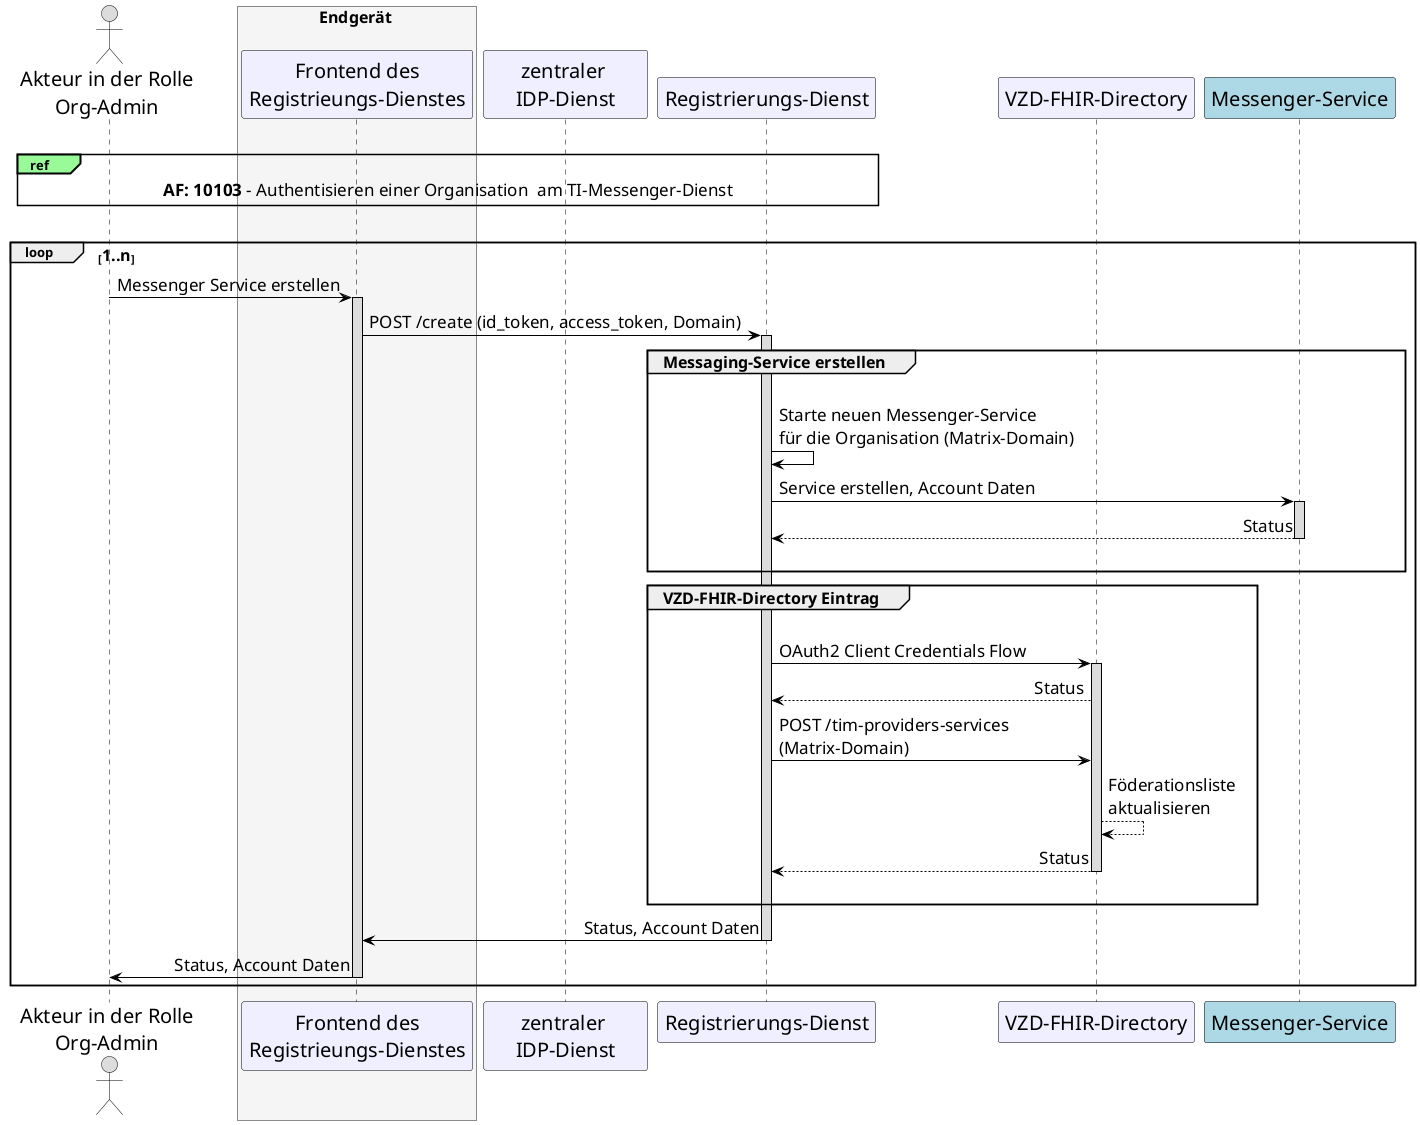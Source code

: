 /' 
# TI-Messenger 1.1
# TI-Messenger-Dienst
# UC - 10060
# Sequence Diagram
# Name: Bereitstellung eines Messenger Service für eine Organisation
'/

@startuml
skinparam sequenceMessageAlign direction
skinparam WrapWidth 300
skinparam minClassWidth 150
skinparam BoxPadding 1
skinparam sequenceReferenceHeaderBackgroundColor palegreen
scale max 2048 width

skinparam sequence {
ArrowColor black
ArrowFontSize 17
ActorBorderColor black
LifeLineBorderColor black
LifeLineBackgroundColor Gainsboro

ParticipantBorderColor Motivation
ParticipantBackgroundColor Motivation
ParticipantFontName Impact
ParticipantFontSize 20
ParticipantFontColor black
ParticipantBorderColor Black
ParticipantBackgroundColor MOTIVATION

ActorBackgroundColor Gainsboro
ActorFontColor black
ActorFontSize 20
ActorFontName Aapex
}
    actor U as "Akteur in der Rolle\nOrg-Admin"
      box <size:16>Endgerät</size> #WhiteSmoke
        participant C as "Frontend des\nRegistrieungs-Dienstes"
      end box
    participant I as "zentraler \nIDP-Dienst"
    participant R as "Registrierungs-Dienst"
    participant VZD as "VZD-FHIR-Directory"
    participant MS as "Messenger-Service" #LightBlue

|||
ref over U, R: <size:17>**AF: 10103** - Authentisieren einer Organisation  am TI-Messenger-Dienst</size> 
|||

loop <size:16>1..n</size>
  U->C: Messenger Service erstellen
  Activate C
  C->R: POST /create (id_token, access_token, Domain)
    Activate R
    
    group <size:16>Messaging-Service erstellen</size>
    |||
      R->R: Starte neuen Messenger-Service \nfür die Organisation (Matrix-Domain)
      R->MS: Service erstellen, Account Daten
        Activate MS
      MS-->R: Status
        Deactivate MS
    |||
    end
    
    group <size:16>VZD-FHIR-Directory Eintrag</size>
    |||
      R->VZD: OAuth2 Client Credentials Flow
        Activate VZD
      VZD-->R: Status
      R->VZD: POST /tim-providers-services \n(Matrix-Domain)
      VZD-->VZD: Föderationsliste\naktualisieren
      VZD-->R: Status
        Deactivate VZD
    |||
    end

  R->C: Status, Account Daten
    Deactivate R
  C->U: Status, Account Daten
    Deactivate C
end

@enduml
